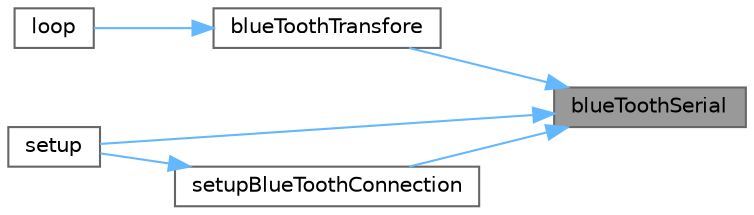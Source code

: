 digraph "blueToothSerial"
{
 // LATEX_PDF_SIZE
  bgcolor="transparent";
  edge [fontname=Helvetica,fontsize=10,labelfontname=Helvetica,labelfontsize=10];
  node [fontname=Helvetica,fontsize=10,shape=box,height=0.2,width=0.4];
  rankdir="RL";
  Node1 [label="blueToothSerial",height=0.2,width=0.4,color="gray40", fillcolor="grey60", style="filled", fontcolor="black",tooltip=" "];
  Node1 -> Node2 [dir="back",color="steelblue1",style="solid"];
  Node2 [label="blueToothTransfore",height=0.2,width=0.4,color="grey40", fillcolor="white", style="filled",URL="$master_8ino.html#affa74a38c6d9465df84191ed6bd505bd",tooltip="This function packages the picht and roll and send it to the slave."];
  Node2 -> Node3 [dir="back",color="steelblue1",style="solid"];
  Node3 [label="loop",height=0.2,width=0.4,color="grey40", fillcolor="white", style="filled",URL="$master_8ino.html#afe461d27b9c48d5921c00d521181f12f",tooltip="This is the loop that is run everything."];
  Node1 -> Node4 [dir="back",color="steelblue1",style="solid"];
  Node4 [label="setup",height=0.2,width=0.4,color="grey40", fillcolor="white", style="filled",URL="$master_8ino.html#a4fc01d736fe50cf5b977f755b675f11d",tooltip="This function when the bord start and setup the bluetooth connection with Grove - Serial Bluetooth v3..."];
  Node1 -> Node5 [dir="back",color="steelblue1",style="solid"];
  Node5 [label="setupBlueToothConnection",height=0.2,width=0.4,color="grey40", fillcolor="white", style="filled",URL="$master_8ino.html#aabec44d551f4da54e5fb45808e722b04",tooltip="inspried by the example code called:Master_button setup code website: https://wiki...."];
  Node5 -> Node4 [dir="back",color="steelblue1",style="solid"];
}
